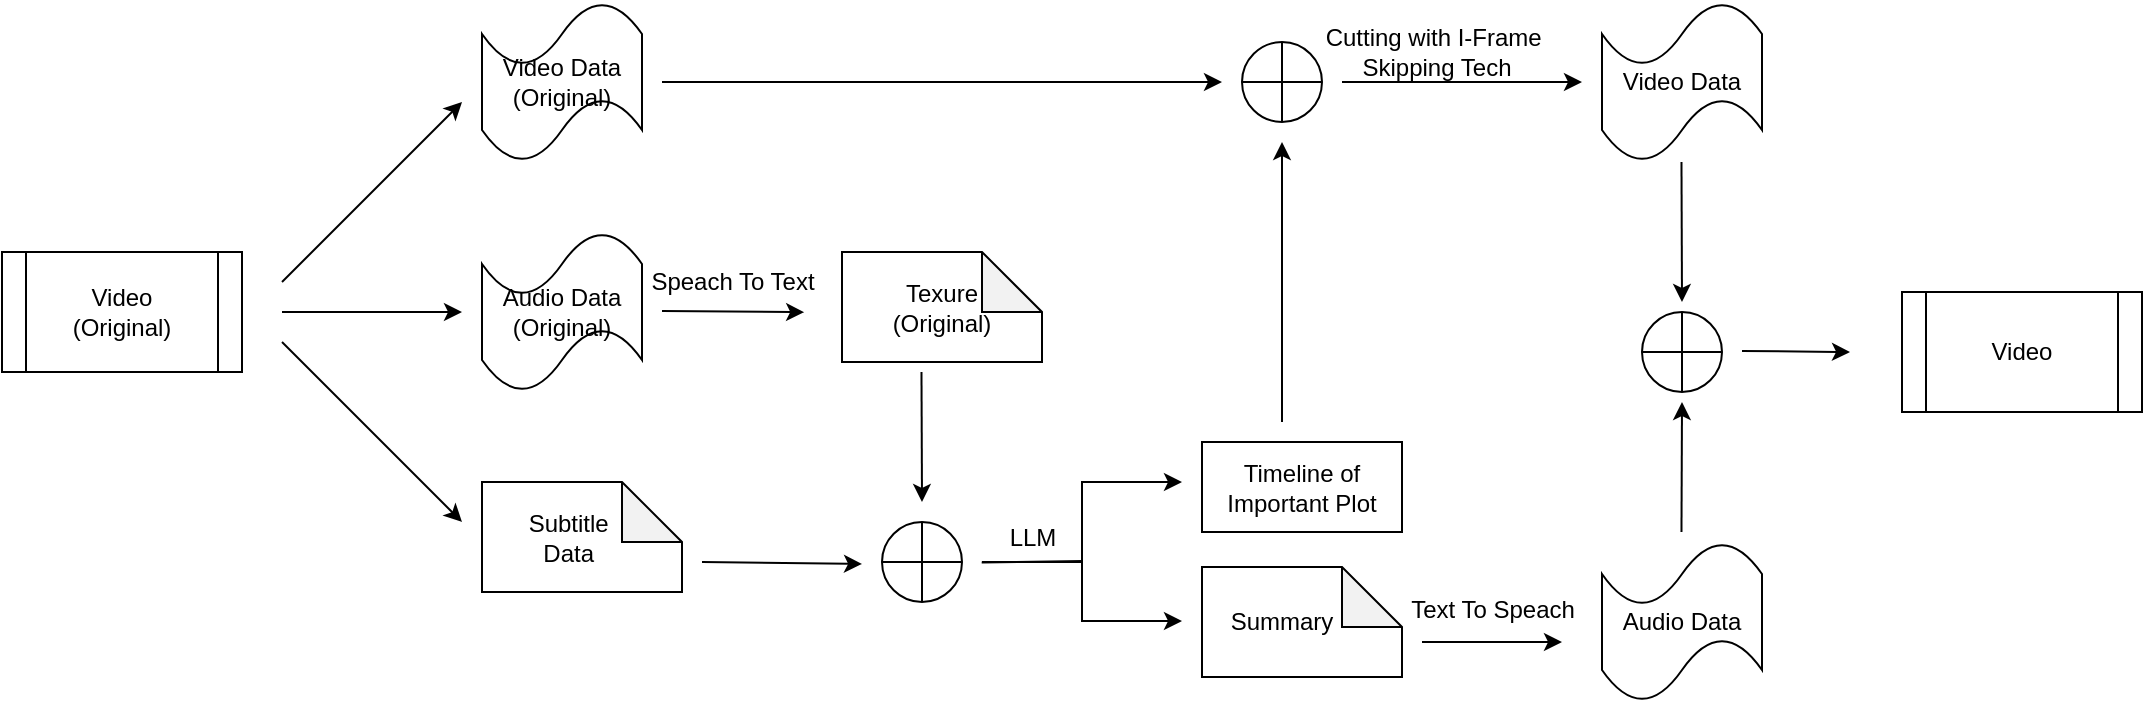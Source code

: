 <mxfile version="24.3.1" type="github">
  <diagram name="System Archetecture" id="NKREtiaIT2iQf3O8sY26">
    <mxGraphModel dx="1220" dy="674" grid="1" gridSize="10" guides="1" tooltips="1" connect="1" arrows="1" fold="1" page="1" pageScale="1" pageWidth="827" pageHeight="1169" math="0" shadow="0">
      <root>
        <mxCell id="0" />
        <mxCell id="1" parent="0" />
        <mxCell id="IO_ei6rsNQWMSOrWi16l-1" value="Video&lt;div&gt;(Original)&lt;/div&gt;" style="shape=process;whiteSpace=wrap;html=1;backgroundOutline=1;" vertex="1" parent="1">
          <mxGeometry x="20" y="365" width="120" height="60" as="geometry" />
        </mxCell>
        <mxCell id="IO_ei6rsNQWMSOrWi16l-2" value="Video Data&lt;div&gt;(Original)&lt;/div&gt;" style="shape=tape;whiteSpace=wrap;html=1;" vertex="1" parent="1">
          <mxGeometry x="260" y="240" width="80" height="80" as="geometry" />
        </mxCell>
        <mxCell id="IO_ei6rsNQWMSOrWi16l-3" value="Audio Data&lt;div&gt;(Original)&lt;/div&gt;" style="shape=tape;whiteSpace=wrap;html=1;" vertex="1" parent="1">
          <mxGeometry x="260" y="355" width="80" height="80" as="geometry" />
        </mxCell>
        <mxCell id="IO_ei6rsNQWMSOrWi16l-5" value="" style="endArrow=classic;html=1;rounded=0;" edge="1" parent="1">
          <mxGeometry width="50" height="50" relative="1" as="geometry">
            <mxPoint x="160" y="380" as="sourcePoint" />
            <mxPoint x="250" y="290" as="targetPoint" />
          </mxGeometry>
        </mxCell>
        <mxCell id="IO_ei6rsNQWMSOrWi16l-6" value="" style="endArrow=classic;html=1;rounded=0;" edge="1" parent="1">
          <mxGeometry width="50" height="50" relative="1" as="geometry">
            <mxPoint x="160" y="395" as="sourcePoint" />
            <mxPoint x="250" y="395" as="targetPoint" />
          </mxGeometry>
        </mxCell>
        <mxCell id="IO_ei6rsNQWMSOrWi16l-7" value="" style="endArrow=classic;html=1;rounded=0;" edge="1" parent="1">
          <mxGeometry width="50" height="50" relative="1" as="geometry">
            <mxPoint x="160" y="410" as="sourcePoint" />
            <mxPoint x="250" y="500" as="targetPoint" />
          </mxGeometry>
        </mxCell>
        <mxCell id="IO_ei6rsNQWMSOrWi16l-8" value="&amp;nbsp; &amp;nbsp;&lt;span style=&quot;background-color: initial;&quot;&gt;Texure&amp;nbsp; &amp;nbsp;&lt;/span&gt;&lt;div&gt;(Original)&lt;span style=&quot;background-color: initial;&quot;&gt;&lt;br&gt;&lt;/span&gt;&lt;/div&gt;" style="shape=note;whiteSpace=wrap;html=1;backgroundOutline=1;darkOpacity=0.05;" vertex="1" parent="1">
          <mxGeometry x="440" y="365" width="100" height="55" as="geometry" />
        </mxCell>
        <mxCell id="IO_ei6rsNQWMSOrWi16l-9" value="" style="endArrow=classic;html=1;rounded=0;entryX=0.828;entryY=1.003;entryDx=0;entryDy=0;entryPerimeter=0;" edge="1" parent="1" target="IO_ei6rsNQWMSOrWi16l-10">
          <mxGeometry width="50" height="50" relative="1" as="geometry">
            <mxPoint x="350" y="394.5" as="sourcePoint" />
            <mxPoint x="470" y="395" as="targetPoint" />
          </mxGeometry>
        </mxCell>
        <mxCell id="IO_ei6rsNQWMSOrWi16l-10" value="Speach To Text" style="text;html=1;align=center;verticalAlign=middle;resizable=0;points=[];autosize=1;strokeColor=none;fillColor=none;" vertex="1" parent="1">
          <mxGeometry x="330" y="365" width="110" height="30" as="geometry" />
        </mxCell>
        <mxCell id="IO_ei6rsNQWMSOrWi16l-12" value="Summary&amp;nbsp; &amp;nbsp; &amp;nbsp;&amp;nbsp;" style="shape=note;whiteSpace=wrap;html=1;backgroundOutline=1;darkOpacity=0.05;" vertex="1" parent="1">
          <mxGeometry x="620" y="522.5" width="100" height="55" as="geometry" />
        </mxCell>
        <mxCell id="IO_ei6rsNQWMSOrWi16l-13" value="" style="endArrow=classic;html=1;rounded=0;" edge="1" parent="1">
          <mxGeometry width="50" height="50" relative="1" as="geometry">
            <mxPoint x="479.74" y="425" as="sourcePoint" />
            <mxPoint x="480" y="490" as="targetPoint" />
          </mxGeometry>
        </mxCell>
        <mxCell id="IO_ei6rsNQWMSOrWi16l-14" value="LLM" style="text;html=1;align=center;verticalAlign=middle;resizable=0;points=[];autosize=1;strokeColor=none;fillColor=none;" vertex="1" parent="1">
          <mxGeometry x="510" y="492.5" width="50" height="30" as="geometry" />
        </mxCell>
        <mxCell id="IO_ei6rsNQWMSOrWi16l-16" value="" style="endArrow=classic;html=1;rounded=0;" edge="1" parent="1">
          <mxGeometry width="50" height="50" relative="1" as="geometry">
            <mxPoint x="370" y="520" as="sourcePoint" />
            <mxPoint x="450" y="521" as="targetPoint" />
          </mxGeometry>
        </mxCell>
        <mxCell id="IO_ei6rsNQWMSOrWi16l-17" value="Subtitle&amp;nbsp; &amp;nbsp;&amp;nbsp;&lt;div&gt;Data&amp;nbsp; &amp;nbsp;&amp;nbsp;&lt;/div&gt;" style="shape=note;whiteSpace=wrap;html=1;backgroundOutline=1;darkOpacity=0.05;" vertex="1" parent="1">
          <mxGeometry x="260" y="480" width="100" height="55" as="geometry" />
        </mxCell>
        <mxCell id="IO_ei6rsNQWMSOrWi16l-19" value="" style="verticalLabelPosition=bottom;verticalAlign=top;html=1;shape=mxgraph.flowchart.summing_function;" vertex="1" parent="1">
          <mxGeometry x="460" y="500" width="40" height="40" as="geometry" />
        </mxCell>
        <mxCell id="IO_ei6rsNQWMSOrWi16l-20" value="" style="endArrow=classic;html=1;rounded=0;" edge="1" parent="1">
          <mxGeometry width="50" height="50" relative="1" as="geometry">
            <mxPoint x="510" y="520" as="sourcePoint" />
            <mxPoint x="610" y="480" as="targetPoint" />
            <Array as="points">
              <mxPoint x="560" y="520" />
              <mxPoint x="560" y="480" />
            </Array>
          </mxGeometry>
        </mxCell>
        <mxCell id="IO_ei6rsNQWMSOrWi16l-21" value="" style="endArrow=classic;html=1;rounded=0;exitX=-0.003;exitY=0.924;exitDx=0;exitDy=0;exitPerimeter=0;" edge="1" parent="1" source="IO_ei6rsNQWMSOrWi16l-14">
          <mxGeometry width="50" height="50" relative="1" as="geometry">
            <mxPoint x="520" y="519.5" as="sourcePoint" />
            <mxPoint x="610" y="549.5" as="targetPoint" />
            <Array as="points">
              <mxPoint x="560" y="519.5" />
              <mxPoint x="560" y="549.5" />
            </Array>
          </mxGeometry>
        </mxCell>
        <mxCell id="IO_ei6rsNQWMSOrWi16l-22" value="Timeline of Important Plot" style="rounded=0;whiteSpace=wrap;html=1;" vertex="1" parent="1">
          <mxGeometry x="620" y="460" width="100" height="45" as="geometry" />
        </mxCell>
        <mxCell id="IO_ei6rsNQWMSOrWi16l-23" value="" style="endArrow=classic;html=1;rounded=0;" edge="1" parent="1">
          <mxGeometry width="50" height="50" relative="1" as="geometry">
            <mxPoint x="350" y="280" as="sourcePoint" />
            <mxPoint x="630" y="280" as="targetPoint" />
          </mxGeometry>
        </mxCell>
        <mxCell id="IO_ei6rsNQWMSOrWi16l-24" value="" style="endArrow=classic;html=1;rounded=0;" edge="1" parent="1">
          <mxGeometry width="50" height="50" relative="1" as="geometry">
            <mxPoint x="660" y="450" as="sourcePoint" />
            <mxPoint x="660" y="310" as="targetPoint" />
          </mxGeometry>
        </mxCell>
        <mxCell id="IO_ei6rsNQWMSOrWi16l-25" value="" style="verticalLabelPosition=bottom;verticalAlign=top;html=1;shape=mxgraph.flowchart.summing_function;" vertex="1" parent="1">
          <mxGeometry x="640" y="260" width="40" height="40" as="geometry" />
        </mxCell>
        <mxCell id="IO_ei6rsNQWMSOrWi16l-26" value="" style="endArrow=classic;html=1;rounded=0;" edge="1" parent="1">
          <mxGeometry width="50" height="50" relative="1" as="geometry">
            <mxPoint x="690" y="280" as="sourcePoint" />
            <mxPoint x="810" y="280" as="targetPoint" />
          </mxGeometry>
        </mxCell>
        <mxCell id="IO_ei6rsNQWMSOrWi16l-27" value="Cutting with I-Frame&amp;nbsp;&lt;div&gt;Skipping Tech&lt;/div&gt;" style="text;html=1;align=center;verticalAlign=middle;resizable=0;points=[];autosize=1;strokeColor=none;fillColor=none;" vertex="1" parent="1">
          <mxGeometry x="672" y="245" width="130" height="40" as="geometry" />
        </mxCell>
        <mxCell id="IO_ei6rsNQWMSOrWi16l-28" value="Video Data" style="shape=tape;whiteSpace=wrap;html=1;" vertex="1" parent="1">
          <mxGeometry x="820" y="240" width="80" height="80" as="geometry" />
        </mxCell>
        <mxCell id="IO_ei6rsNQWMSOrWi16l-29" value="" style="endArrow=classic;html=1;rounded=0;" edge="1" parent="1">
          <mxGeometry width="50" height="50" relative="1" as="geometry">
            <mxPoint x="730" y="560" as="sourcePoint" />
            <mxPoint x="800" y="560" as="targetPoint" />
          </mxGeometry>
        </mxCell>
        <mxCell id="IO_ei6rsNQWMSOrWi16l-30" value="Audio Data" style="shape=tape;whiteSpace=wrap;html=1;" vertex="1" parent="1">
          <mxGeometry x="820" y="510" width="80" height="80" as="geometry" />
        </mxCell>
        <mxCell id="IO_ei6rsNQWMSOrWi16l-31" value="Text To Speach" style="text;html=1;align=center;verticalAlign=middle;resizable=0;points=[];autosize=1;strokeColor=none;fillColor=none;" vertex="1" parent="1">
          <mxGeometry x="710" y="528.5" width="110" height="30" as="geometry" />
        </mxCell>
        <mxCell id="IO_ei6rsNQWMSOrWi16l-32" value="" style="endArrow=classic;html=1;rounded=0;" edge="1" parent="1">
          <mxGeometry width="50" height="50" relative="1" as="geometry">
            <mxPoint x="859.74" y="320" as="sourcePoint" />
            <mxPoint x="860" y="390" as="targetPoint" />
          </mxGeometry>
        </mxCell>
        <mxCell id="IO_ei6rsNQWMSOrWi16l-33" value="" style="endArrow=classic;html=1;rounded=0;" edge="1" parent="1">
          <mxGeometry width="50" height="50" relative="1" as="geometry">
            <mxPoint x="859.74" y="505" as="sourcePoint" />
            <mxPoint x="860" y="440" as="targetPoint" />
          </mxGeometry>
        </mxCell>
        <mxCell id="IO_ei6rsNQWMSOrWi16l-34" value="" style="verticalLabelPosition=bottom;verticalAlign=top;html=1;shape=mxgraph.flowchart.summing_function;" vertex="1" parent="1">
          <mxGeometry x="840" y="395" width="40" height="40" as="geometry" />
        </mxCell>
        <mxCell id="IO_ei6rsNQWMSOrWi16l-35" value="" style="endArrow=classic;html=1;rounded=0;" edge="1" parent="1">
          <mxGeometry width="50" height="50" relative="1" as="geometry">
            <mxPoint x="890" y="414.5" as="sourcePoint" />
            <mxPoint x="944" y="415" as="targetPoint" />
          </mxGeometry>
        </mxCell>
        <mxCell id="IO_ei6rsNQWMSOrWi16l-36" value="Video" style="shape=process;whiteSpace=wrap;html=1;backgroundOutline=1;" vertex="1" parent="1">
          <mxGeometry x="970" y="385" width="120" height="60" as="geometry" />
        </mxCell>
      </root>
    </mxGraphModel>
  </diagram>
</mxfile>
